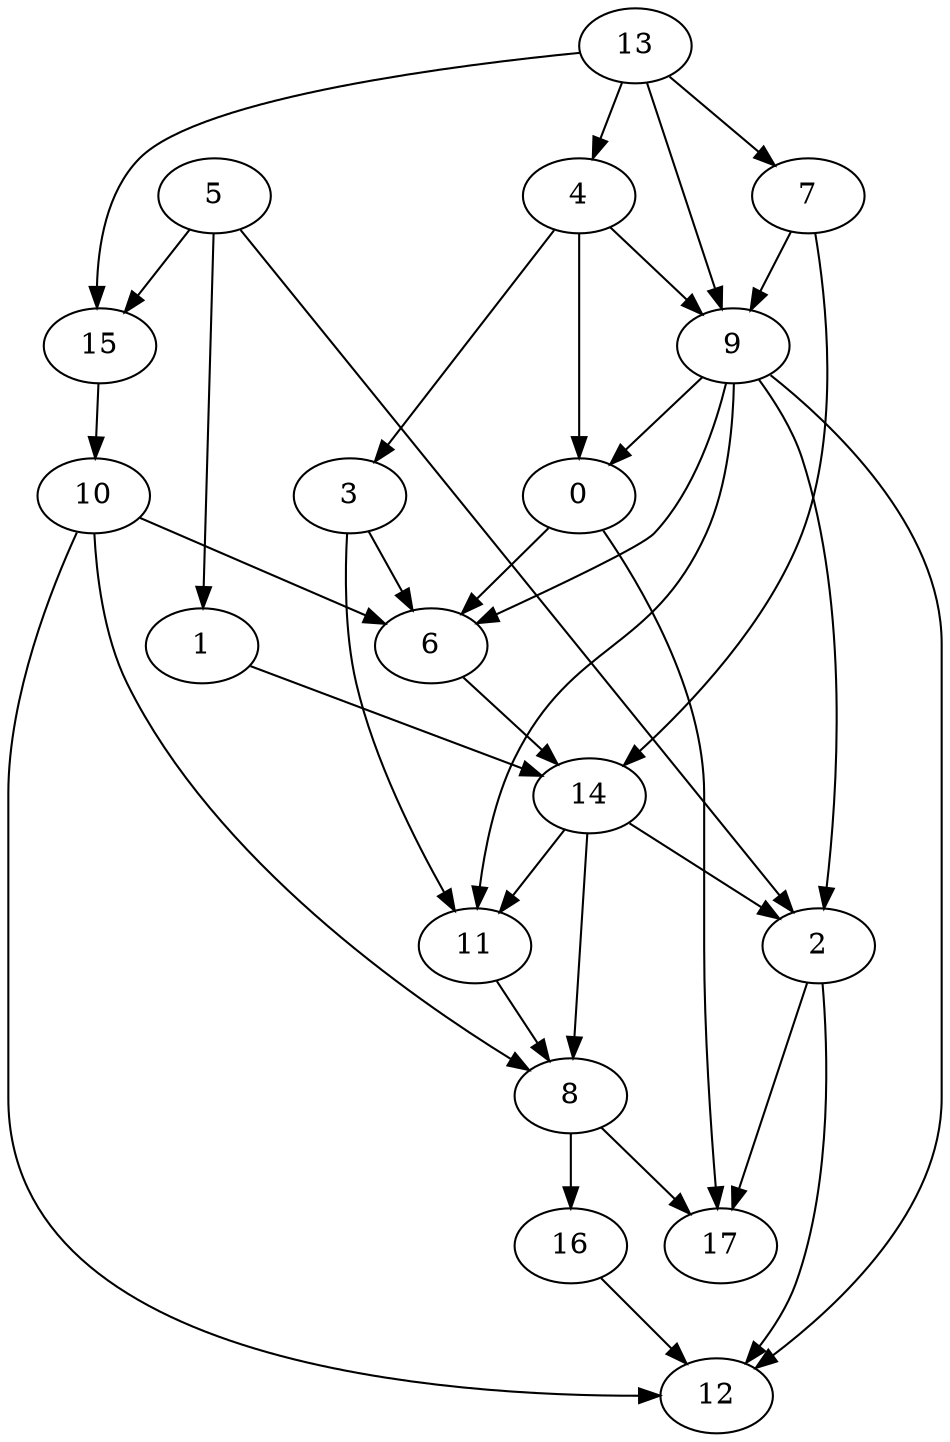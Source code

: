 strict digraph  {
	0	 [pos="1.2194024461,3.01167387749"];
	6	 [pos="0.912215607623,4.01200889002"];
	0 -> 6;
	17	 [pos="0.715754205753,8.01867305943"];
	0 -> 17;
	1	 [pos="0.0,3.66802336164"];
	14	 [pos="0.466594220803,5.01274569162"];
	1 -> 14;
	2	 [pos="0.513268066071,6.02541003004"];
	12	 [pos="0.797721736368,9.01673467034"];
	2 -> 12;
	2 -> 17;
	3	 [pos="1.74960914722,2.99470863903"];
	3 -> 6;
	11	 [pos="1.34006470626,6.01352009187"];
	3 -> 11;
	4	 [pos="1.52901722661,1.00725992618"];
	4 -> 0;
	4 -> 3;
	9	 [pos="1.21377396409,2.01061906158"];
	4 -> 9;
	5	 [pos="0.0331352217198,0.999724392736"];
	5 -> 1;
	5 -> 2;
	15	 [pos="0.368483189541,2.00408152665"];
	5 -> 15;
	6 -> 14;
	7	 [pos="0.70956278114,1.00806331527"];
	7 -> 9;
	7 -> 14;
	8	 [pos="0.72820703574,7.01423515784"];
	16	 [pos="1.15579853105,8.01539648741"];
	8 -> 16;
	8 -> 17;
	9 -> 0;
	9 -> 2;
	9 -> 6;
	9 -> 11;
	9 -> 12;
	10	 [pos="0.589174965175,3.0091530045"];
	10 -> 6;
	10 -> 8;
	10 -> 12;
	11 -> 8;
	13	 [pos="0.855855405283,0.0"];
	13 -> 4;
	13 -> 7;
	13 -> 9;
	13 -> 15;
	14 -> 2;
	14 -> 8;
	14 -> 11;
	15 -> 10;
	16 -> 12;
}
